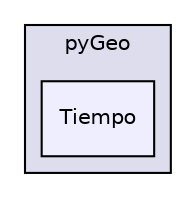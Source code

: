 digraph "/home/toni/Dropbox/pyGeo/Tiempo" {
  compound=true
  node [ fontsize="10", fontname="Helvetica"];
  edge [ labelfontsize="10", labelfontname="Helvetica"];
  subgraph clusterdir_e2627865121f9a1fcbd3858eeb7187ed {
    graph [ bgcolor="#ddddee", pencolor="black", label="pyGeo" fontname="Helvetica", fontsize="10", URL="dir_e2627865121f9a1fcbd3858eeb7187ed.html"]
  dir_22820bfa8ddbe89de5d62abfc27afc46 [shape=box, label="Tiempo", style="filled", fillcolor="#eeeeff", pencolor="black", URL="dir_22820bfa8ddbe89de5d62abfc27afc46.html"];
  }
}
